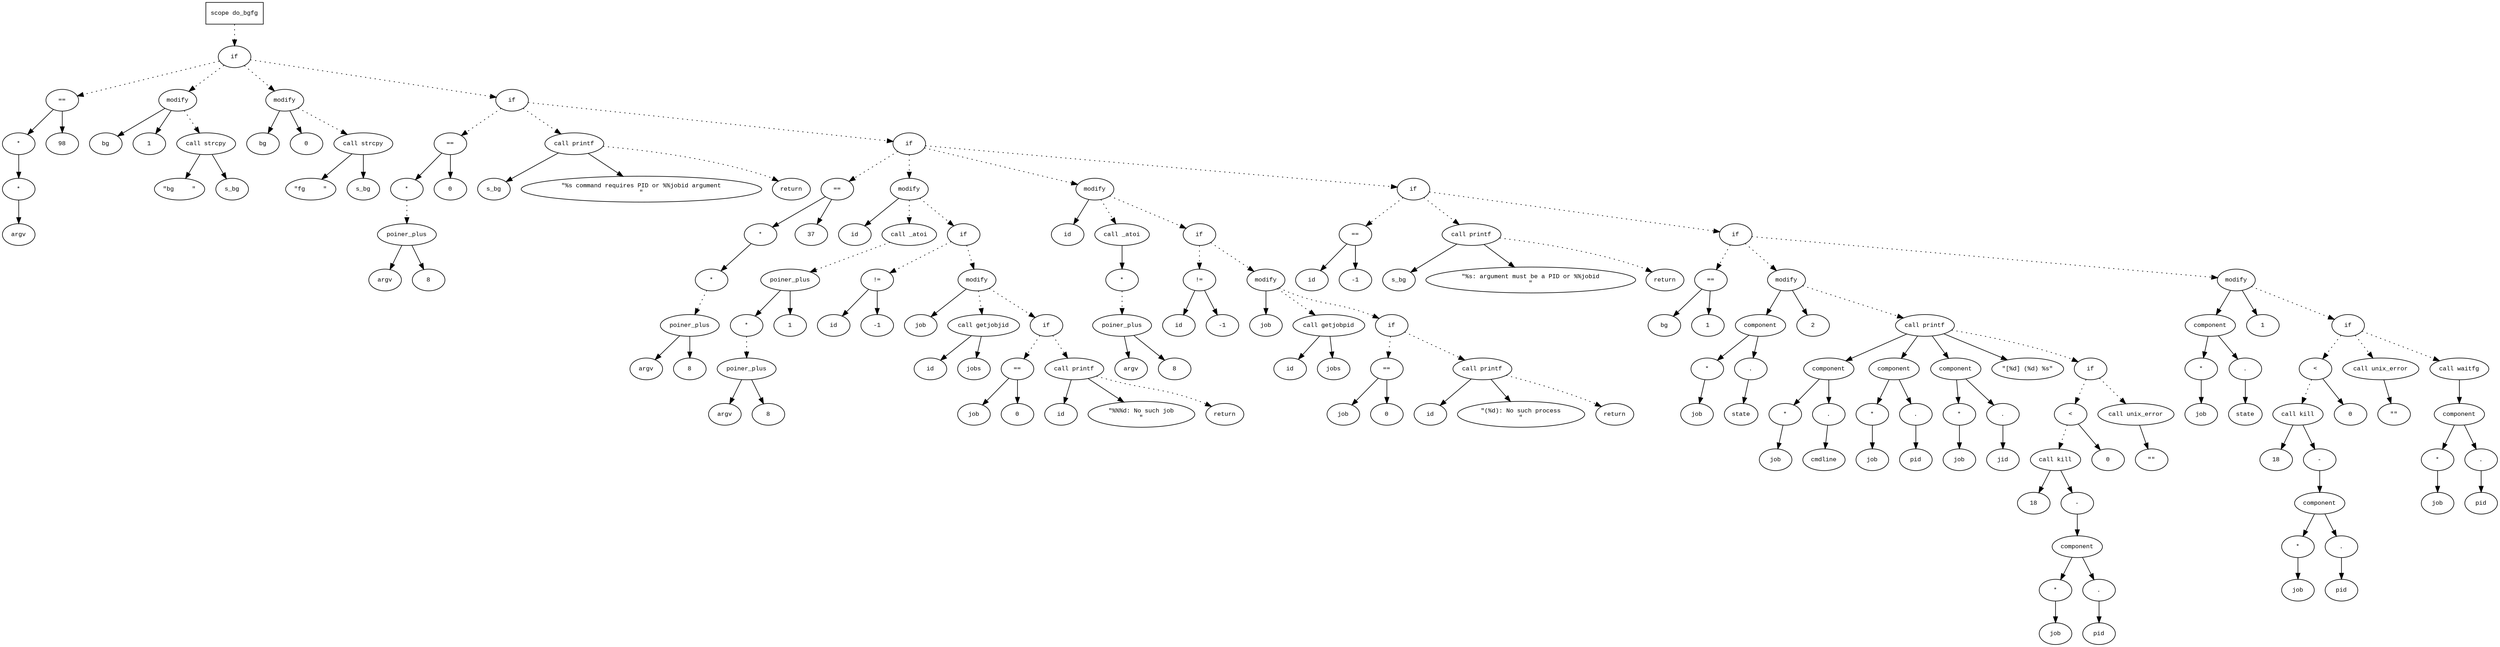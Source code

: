 digraph AST {
  graph [fontname="Times New Roman",fontsize=10];
  node  [fontname="Courier New",fontsize=10];
  edge  [fontname="Times New Roman",fontsize=10];

  node1 [label="scope do_bgfg",shape=box];
  node2 [label="if",shape=ellipse];
  node1 -> node2 [style=dotted];
  node3 [label="==",shape=ellipse];
  node4 [label="*",shape=ellipse];
  node5 [label="*",shape=ellipse];
  node6 [label="argv",shape=ellipse];
  node5 -> node6;
  node4 -> node5;
  node3 -> node4;
  node7 [label="98",shape=ellipse];
  node3 -> node7;
  node2 -> node3 [style=dotted];
  node8 [label="modify",shape=ellipse];
  node9 [label="bg",shape=ellipse];
  node8 -> node9;
  node10 [label="1",shape=ellipse];
  node8 -> node10;
  node2 -> node8 [style=dotted];
  node11 [label="call strcpy",shape=ellipse];
  node12 [label="\"bg     \"",shape=ellipse];
  node11 -> node12;
  node13 [label="s_bg",shape=ellipse];
  node11 -> node13;
  node8 -> node11 [style=dotted];
  node14 [label="modify",shape=ellipse];
  node15 [label="bg",shape=ellipse];
  node14 -> node15;
  node16 [label="0",shape=ellipse];
  node14 -> node16;
  node2 -> node14 [style=dotted];
  node17 [label="call strcpy",shape=ellipse];
  node18 [label="\"fg     \"",shape=ellipse];
  node17 -> node18;
  node19 [label="s_bg",shape=ellipse];
  node17 -> node19;
  node14 -> node17 [style=dotted];
  node20 [label="if",shape=ellipse];
  node2 -> node20 [style=dotted];
  node21 [label="==",shape=ellipse];
  node22 [label="*",shape=ellipse];
  node23 [label="poiner_plus",shape=ellipse];
  node24 [label="argv",shape=ellipse];
  node23 -> node24;
  node25 [label="8",shape=ellipse];
  node23 -> node25;
  node22 -> node23 [style=dotted];
  node21 -> node22;
  node26 [label="0",shape=ellipse];
  node21 -> node26;
  node20 -> node21 [style=dotted];
  node27 [label="call printf",shape=ellipse];
  node28 [label="s_bg",shape=ellipse];
  node27 -> node28;
  node29 [label="\"%s command requires PID or %%jobid argument
\"",shape=ellipse];
  node27 -> node29;
  node20 -> node27 [style=dotted];
  node30 [label="return",shape=ellipse];
  node27 -> node30 [style=dotted];
  node31 [label="if",shape=ellipse];
  node20 -> node31 [style=dotted];
  node32 [label="==",shape=ellipse];
  node33 [label="*",shape=ellipse];
  node34 [label="*",shape=ellipse];
  node35 [label="poiner_plus",shape=ellipse];
  node36 [label="argv",shape=ellipse];
  node35 -> node36;
  node37 [label="8",shape=ellipse];
  node35 -> node37;
  node34 -> node35 [style=dotted];
  node33 -> node34;
  node32 -> node33;
  node38 [label="37",shape=ellipse];
  node32 -> node38;
  node31 -> node32 [style=dotted];
  node39 [label="modify",shape=ellipse];
  node40 [label="id",shape=ellipse];
  node39 -> node40;
  node41 [label="call _atoi",shape=ellipse];
  node42 [label="poiner_plus",shape=ellipse];
  node43 [label="*",shape=ellipse];
  node44 [label="poiner_plus",shape=ellipse];
  node45 [label="argv",shape=ellipse];
  node44 -> node45;
  node46 [label="8",shape=ellipse];
  node44 -> node46;
  node43 -> node44 [style=dotted];
  node42 -> node43;
  node47 [label="1",shape=ellipse];
  node42 -> node47;
  node41 -> node42 [style=dotted];
  node39 -> node41 [style=dotted];
  node31 -> node39 [style=dotted];
  node48 [label="if",shape=ellipse];
  node39 -> node48 [style=dotted];
  node49 [label="!=",shape=ellipse];
  node50 [label="id",shape=ellipse];
  node49 -> node50;
  node51 [label="-1",shape=ellipse];
  node49 -> node51;
  node48 -> node49 [style=dotted];
  node52 [label="modify",shape=ellipse];
  node53 [label="job",shape=ellipse];
  node52 -> node53;
  node54 [label="call getjobjid",shape=ellipse];
  node55 [label="id",shape=ellipse];
  node54 -> node55;
  node56 [label="jobs",shape=ellipse];
  node54 -> node56;
  node52 -> node54 [style=dotted];
  node48 -> node52 [style=dotted];
  node57 [label="if",shape=ellipse];
  node52 -> node57 [style=dotted];
  node58 [label="==",shape=ellipse];
  node59 [label="job",shape=ellipse];
  node58 -> node59;
  node60 [label="0",shape=ellipse];
  node58 -> node60;
  node57 -> node58 [style=dotted];
  node61 [label="call printf",shape=ellipse];
  node62 [label="id",shape=ellipse];
  node61 -> node62;
  node63 [label="\"%%%d: No such job
\"",shape=ellipse];
  node61 -> node63;
  node57 -> node61 [style=dotted];
  node64 [label="return",shape=ellipse];
  node61 -> node64 [style=dotted];
  node65 [label="modify",shape=ellipse];
  node66 [label="id",shape=ellipse];
  node65 -> node66;
  node67 [label="call _atoi",shape=ellipse];
  node68 [label="*",shape=ellipse];
  node69 [label="poiner_plus",shape=ellipse];
  node70 [label="argv",shape=ellipse];
  node69 -> node70;
  node71 [label="8",shape=ellipse];
  node69 -> node71;
  node68 -> node69 [style=dotted];
  node67 -> node68;
  node65 -> node67 [style=dotted];
  node31 -> node65 [style=dotted];
  node72 [label="if",shape=ellipse];
  node65 -> node72 [style=dotted];
  node73 [label="!=",shape=ellipse];
  node74 [label="id",shape=ellipse];
  node73 -> node74;
  node75 [label="-1",shape=ellipse];
  node73 -> node75;
  node72 -> node73 [style=dotted];
  node76 [label="modify",shape=ellipse];
  node77 [label="job",shape=ellipse];
  node76 -> node77;
  node78 [label="call getjobpid",shape=ellipse];
  node79 [label="id",shape=ellipse];
  node78 -> node79;
  node80 [label="jobs",shape=ellipse];
  node78 -> node80;
  node76 -> node78 [style=dotted];
  node72 -> node76 [style=dotted];
  node81 [label="if",shape=ellipse];
  node76 -> node81 [style=dotted];
  node82 [label="==",shape=ellipse];
  node83 [label="job",shape=ellipse];
  node82 -> node83;
  node84 [label="0",shape=ellipse];
  node82 -> node84;
  node81 -> node82 [style=dotted];
  node85 [label="call printf",shape=ellipse];
  node86 [label="id",shape=ellipse];
  node85 -> node86;
  node87 [label="\"(%d): No such process
\"",shape=ellipse];
  node85 -> node87;
  node81 -> node85 [style=dotted];
  node88 [label="return",shape=ellipse];
  node85 -> node88 [style=dotted];
  node89 [label="if",shape=ellipse];
  node31 -> node89 [style=dotted];
  node90 [label="==",shape=ellipse];
  node91 [label="id",shape=ellipse];
  node90 -> node91;
  node92 [label="-1",shape=ellipse];
  node90 -> node92;
  node89 -> node90 [style=dotted];
  node93 [label="call printf",shape=ellipse];
  node94 [label="s_bg",shape=ellipse];
  node93 -> node94;
  node95 [label="\"%s: argument must be a PID or %%jobid
\"",shape=ellipse];
  node93 -> node95;
  node89 -> node93 [style=dotted];
  node96 [label="return",shape=ellipse];
  node93 -> node96 [style=dotted];
  node97 [label="if",shape=ellipse];
  node89 -> node97 [style=dotted];
  node98 [label="==",shape=ellipse];
  node99 [label="bg",shape=ellipse];
  node98 -> node99;
  node100 [label="1",shape=ellipse];
  node98 -> node100;
  node97 -> node98 [style=dotted];
  node101 [label="modify",shape=ellipse];
  node102 [label="component",shape=ellipse];
  node101 -> node102;
  node103 [label="*",shape=ellipse];
  node104 [label="job",shape=ellipse];
  node103 -> node104;
  node102 -> node103;
  node105 [label=".",shape=ellipse];
  node102 -> node105;
  node106 [label="state",shape=ellipse];
  node105 -> node106;
  node107 [label="2",shape=ellipse];
  node101 -> node107;
  node97 -> node101 [style=dotted];
  node108 [label="call printf",shape=ellipse];
  node109 [label="component",shape=ellipse];
  node108 -> node109;
  node110 [label="*",shape=ellipse];
  node111 [label="job",shape=ellipse];
  node110 -> node111;
  node109 -> node110;
  node112 [label=".",shape=ellipse];
  node109 -> node112;
  node113 [label="cmdline",shape=ellipse];
  node112 -> node113;
  node114 [label="component",shape=ellipse];
  node108 -> node114;
  node115 [label="*",shape=ellipse];
  node116 [label="job",shape=ellipse];
  node115 -> node116;
  node114 -> node115;
  node117 [label=".",shape=ellipse];
  node114 -> node117;
  node118 [label="pid",shape=ellipse];
  node117 -> node118;
  node119 [label="component",shape=ellipse];
  node108 -> node119;
  node120 [label="*",shape=ellipse];
  node121 [label="job",shape=ellipse];
  node120 -> node121;
  node119 -> node120;
  node122 [label=".",shape=ellipse];
  node119 -> node122;
  node123 [label="jid",shape=ellipse];
  node122 -> node123;
  node124 [label="\"[%d] (%d) %s\"",shape=ellipse];
  node108 -> node124;
  node101 -> node108 [style=dotted];
  node125 [label="if",shape=ellipse];
  node108 -> node125 [style=dotted];
  node126 [label="<",shape=ellipse];
  node127 [label="call kill",shape=ellipse];
  node128 [label="18",shape=ellipse];
  node127 -> node128;
  node129 [label="-",shape=ellipse];
  node130 [label="component",shape=ellipse];
  node129 -> node130;
  node131 [label="*",shape=ellipse];
  node132 [label="job",shape=ellipse];
  node131 -> node132;
  node130 -> node131;
  node133 [label=".",shape=ellipse];
  node130 -> node133;
  node134 [label="pid",shape=ellipse];
  node133 -> node134;
  node127 -> node129;
  node126 -> node127 [style=dotted];
  node135 [label="0",shape=ellipse];
  node126 -> node135;
  node125 -> node126 [style=dotted];
  node136 [label="call unix_error",shape=ellipse];
  node137 [label="\"\"",shape=ellipse];
  node136 -> node137;
  node125 -> node136 [style=dotted];
  node138 [label="modify",shape=ellipse];
  node139 [label="component",shape=ellipse];
  node138 -> node139;
  node140 [label="*",shape=ellipse];
  node141 [label="job",shape=ellipse];
  node140 -> node141;
  node139 -> node140;
  node142 [label=".",shape=ellipse];
  node139 -> node142;
  node143 [label="state",shape=ellipse];
  node142 -> node143;
  node144 [label="1",shape=ellipse];
  node138 -> node144;
  node97 -> node138 [style=dotted];
  node145 [label="if",shape=ellipse];
  node138 -> node145 [style=dotted];
  node146 [label="<",shape=ellipse];
  node147 [label="call kill",shape=ellipse];
  node148 [label="18",shape=ellipse];
  node147 -> node148;
  node149 [label="-",shape=ellipse];
  node150 [label="component",shape=ellipse];
  node149 -> node150;
  node151 [label="*",shape=ellipse];
  node152 [label="job",shape=ellipse];
  node151 -> node152;
  node150 -> node151;
  node153 [label=".",shape=ellipse];
  node150 -> node153;
  node154 [label="pid",shape=ellipse];
  node153 -> node154;
  node147 -> node149;
  node146 -> node147 [style=dotted];
  node155 [label="0",shape=ellipse];
  node146 -> node155;
  node145 -> node146 [style=dotted];
  node156 [label="call unix_error",shape=ellipse];
  node157 [label="\"\"",shape=ellipse];
  node156 -> node157;
  node145 -> node156 [style=dotted];
  node158 [label="call waitfg",shape=ellipse];
  node159 [label="component",shape=ellipse];
  node158 -> node159;
  node160 [label="*",shape=ellipse];
  node161 [label="job",shape=ellipse];
  node160 -> node161;
  node159 -> node160;
  node162 [label=".",shape=ellipse];
  node159 -> node162;
  node163 [label="pid",shape=ellipse];
  node162 -> node163;
  node145 -> node158 [style=dotted];
} 